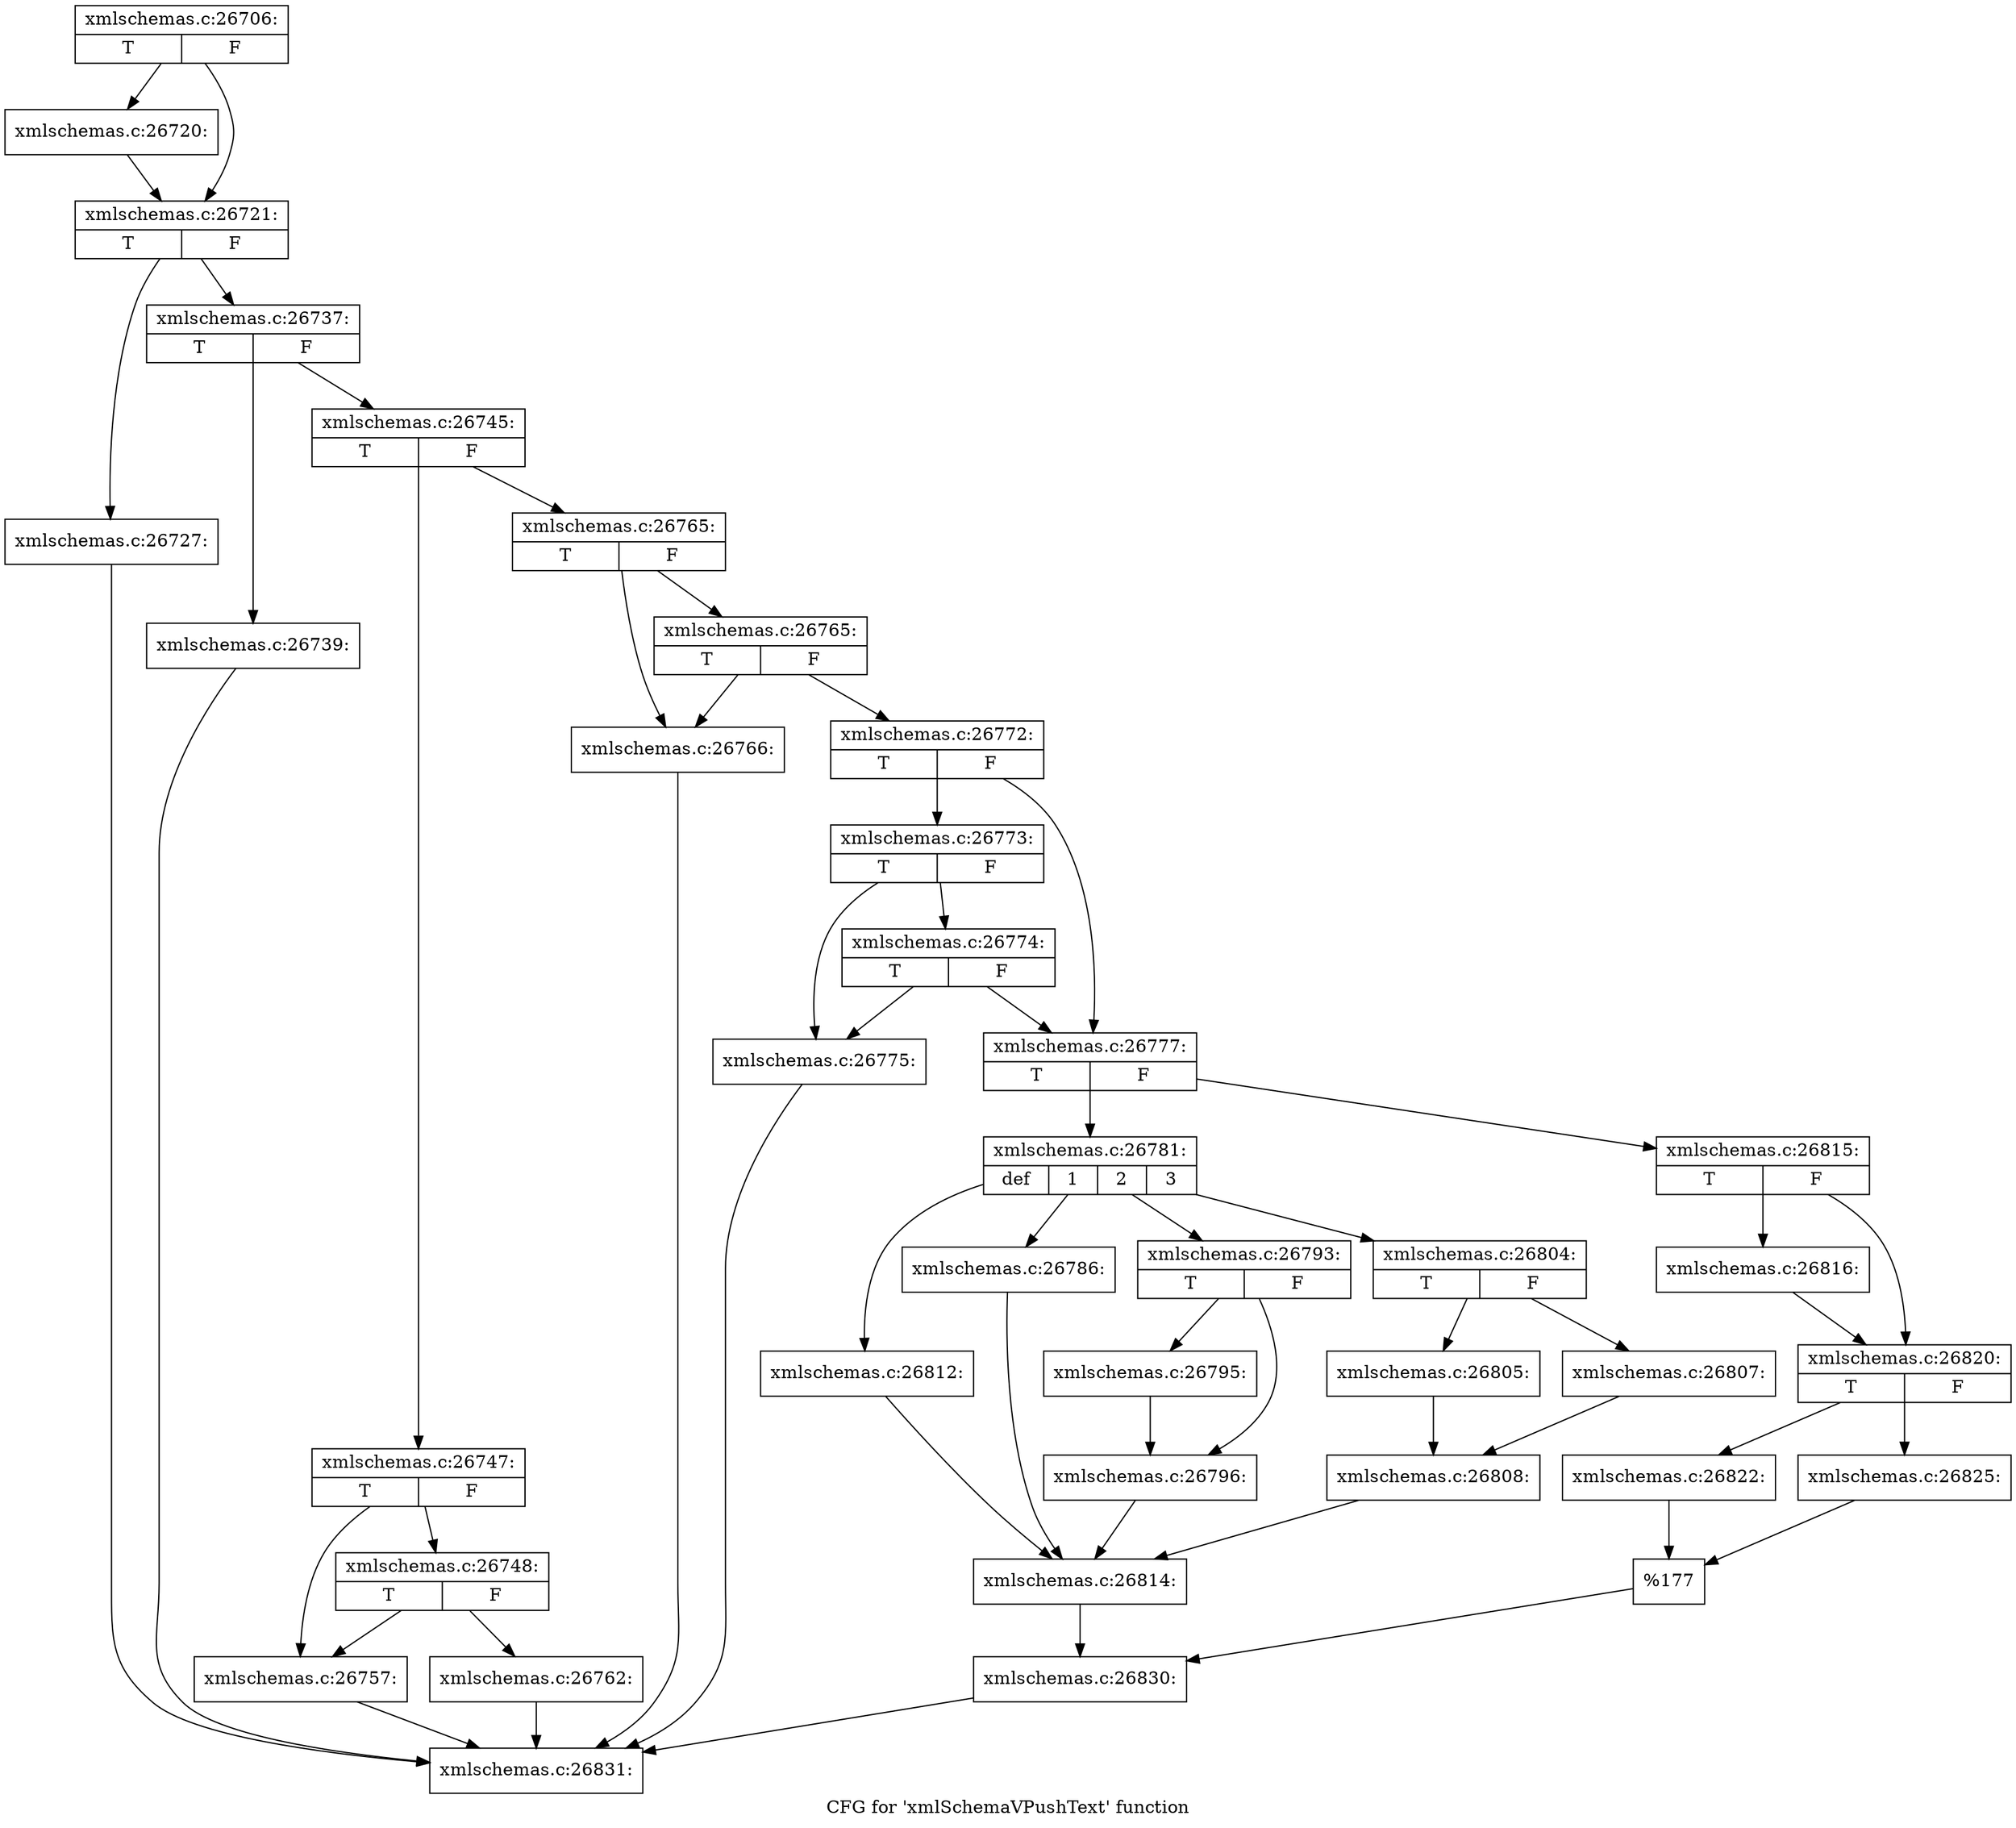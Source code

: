 digraph "CFG for 'xmlSchemaVPushText' function" {
	label="CFG for 'xmlSchemaVPushText' function";

	Node0x55e7f60 [shape=record,label="{xmlschemas.c:26706:|{<s0>T|<s1>F}}"];
	Node0x55e7f60 -> Node0x55e9650;
	Node0x55e7f60 -> Node0x55e96a0;
	Node0x55e9650 [shape=record,label="{xmlschemas.c:26720:}"];
	Node0x55e9650 -> Node0x55e96a0;
	Node0x55e96a0 [shape=record,label="{xmlschemas.c:26721:|{<s0>T|<s1>F}}"];
	Node0x55e96a0 -> Node0x55e9bc0;
	Node0x55e96a0 -> Node0x55e9c10;
	Node0x55e9bc0 [shape=record,label="{xmlschemas.c:26727:}"];
	Node0x55e9bc0 -> Node0x54b9750;
	Node0x55e9c10 [shape=record,label="{xmlschemas.c:26737:|{<s0>T|<s1>F}}"];
	Node0x55e9c10 -> Node0x55ea8f0;
	Node0x55e9c10 -> Node0x55ea940;
	Node0x55ea8f0 [shape=record,label="{xmlschemas.c:26739:}"];
	Node0x55ea8f0 -> Node0x54b9750;
	Node0x55ea940 [shape=record,label="{xmlschemas.c:26745:|{<s0>T|<s1>F}}"];
	Node0x55ea940 -> Node0x55eb7b0;
	Node0x55ea940 -> Node0x55eb800;
	Node0x55eb7b0 [shape=record,label="{xmlschemas.c:26747:|{<s0>T|<s1>F}}"];
	Node0x55eb7b0 -> Node0x55ebf50;
	Node0x55eb7b0 -> Node0x55ebff0;
	Node0x55ebff0 [shape=record,label="{xmlschemas.c:26748:|{<s0>T|<s1>F}}"];
	Node0x55ebff0 -> Node0x55ebfa0;
	Node0x55ebff0 -> Node0x55ebf50;
	Node0x55ebf50 [shape=record,label="{xmlschemas.c:26757:}"];
	Node0x55ebf50 -> Node0x54b9750;
	Node0x55ebfa0 [shape=record,label="{xmlschemas.c:26762:}"];
	Node0x55ebfa0 -> Node0x54b9750;
	Node0x55eb800 [shape=record,label="{xmlschemas.c:26765:|{<s0>T|<s1>F}}"];
	Node0x55eb800 -> Node0x55ed060;
	Node0x55eb800 -> Node0x55ed100;
	Node0x55ed100 [shape=record,label="{xmlschemas.c:26765:|{<s0>T|<s1>F}}"];
	Node0x55ed100 -> Node0x55ed060;
	Node0x55ed100 -> Node0x55ed0b0;
	Node0x55ed060 [shape=record,label="{xmlschemas.c:26766:}"];
	Node0x55ed060 -> Node0x54b9750;
	Node0x55ed0b0 [shape=record,label="{xmlschemas.c:26772:|{<s0>T|<s1>F}}"];
	Node0x55ed0b0 -> Node0x55eda10;
	Node0x55ed0b0 -> Node0x55ed9c0;
	Node0x55eda10 [shape=record,label="{xmlschemas.c:26773:|{<s0>T|<s1>F}}"];
	Node0x55eda10 -> Node0x55ed970;
	Node0x55eda10 -> Node0x55ee080;
	Node0x55ee080 [shape=record,label="{xmlschemas.c:26774:|{<s0>T|<s1>F}}"];
	Node0x55ee080 -> Node0x55ed970;
	Node0x55ee080 -> Node0x55ed9c0;
	Node0x55ed970 [shape=record,label="{xmlschemas.c:26775:}"];
	Node0x55ed970 -> Node0x54b9750;
	Node0x55ed9c0 [shape=record,label="{xmlschemas.c:26777:|{<s0>T|<s1>F}}"];
	Node0x55ed9c0 -> Node0x55eed00;
	Node0x55ed9c0 -> Node0x55eeda0;
	Node0x55eed00 [shape=record,label="{xmlschemas.c:26781:|{<s0>def|<s1>1|<s2>2|<s3>3}}"];
	Node0x55eed00 -> Node0x55ef3d0;
	Node0x55eed00 -> Node0x55ef710;
	Node0x55eed00 -> Node0x55efbc0;
	Node0x55eed00 -> Node0x55f0a30;
	Node0x55ef710 [shape=record,label="{xmlschemas.c:26786:}"];
	Node0x55ef710 -> Node0x55ef350;
	Node0x55efbc0 [shape=record,label="{xmlschemas.c:26793:|{<s0>T|<s1>F}}"];
	Node0x55efbc0 -> Node0x55f0080;
	Node0x55efbc0 -> Node0x55f00d0;
	Node0x55f0080 [shape=record,label="{xmlschemas.c:26795:}"];
	Node0x55f0080 -> Node0x55f00d0;
	Node0x55f00d0 [shape=record,label="{xmlschemas.c:26796:}"];
	Node0x55f00d0 -> Node0x55ef350;
	Node0x55f0a30 [shape=record,label="{xmlschemas.c:26804:|{<s0>T|<s1>F}}"];
	Node0x55f0a30 -> Node0x55f0b20;
	Node0x55f0a30 -> Node0x55f0bc0;
	Node0x55f0b20 [shape=record,label="{xmlschemas.c:26805:}"];
	Node0x55f0b20 -> Node0x55f0b70;
	Node0x55f0bc0 [shape=record,label="{xmlschemas.c:26807:}"];
	Node0x55f0bc0 -> Node0x55f0b70;
	Node0x55f0b70 [shape=record,label="{xmlschemas.c:26808:}"];
	Node0x55f0b70 -> Node0x55ef350;
	Node0x55ef3d0 [shape=record,label="{xmlschemas.c:26812:}"];
	Node0x55ef3d0 -> Node0x55ef350;
	Node0x55ef350 [shape=record,label="{xmlschemas.c:26814:}"];
	Node0x55ef350 -> Node0x55eed50;
	Node0x55eeda0 [shape=record,label="{xmlschemas.c:26815:|{<s0>T|<s1>F}}"];
	Node0x55eeda0 -> Node0x55f20f0;
	Node0x55eeda0 -> Node0x55f2140;
	Node0x55f20f0 [shape=record,label="{xmlschemas.c:26816:}"];
	Node0x55f20f0 -> Node0x55f2140;
	Node0x55f2140 [shape=record,label="{xmlschemas.c:26820:|{<s0>T|<s1>F}}"];
	Node0x55f2140 -> Node0x55f2d00;
	Node0x55f2140 -> Node0x55f30e0;
	Node0x55f2d00 [shape=record,label="{xmlschemas.c:26822:}"];
	Node0x55f2d00 -> Node0x55f3030;
	Node0x55f30e0 [shape=record,label="{xmlschemas.c:26825:}"];
	Node0x55f30e0 -> Node0x55f3030;
	Node0x55f3030 [shape=record,label="{%177}"];
	Node0x55f3030 -> Node0x55eed50;
	Node0x55eed50 [shape=record,label="{xmlschemas.c:26830:}"];
	Node0x55eed50 -> Node0x54b9750;
	Node0x54b9750 [shape=record,label="{xmlschemas.c:26831:}"];
}
